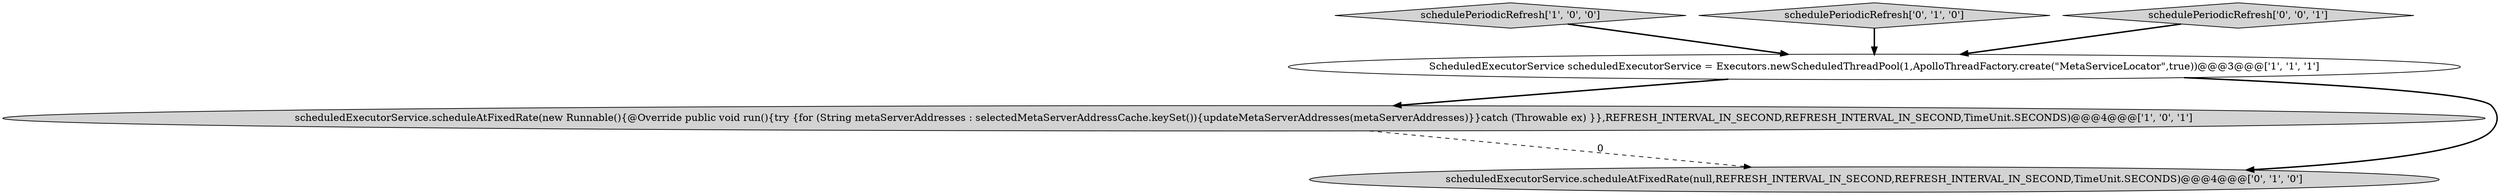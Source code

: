 digraph {
2 [style = filled, label = "scheduledExecutorService.scheduleAtFixedRate(new Runnable(){@Override public void run(){try {for (String metaServerAddresses : selectedMetaServerAddressCache.keySet()){updateMetaServerAddresses(metaServerAddresses)}}catch (Throwable ex) }},REFRESH_INTERVAL_IN_SECOND,REFRESH_INTERVAL_IN_SECOND,TimeUnit.SECONDS)@@@4@@@['1', '0', '1']", fillcolor = lightgray, shape = ellipse image = "AAA0AAABBB1BBB"];
0 [style = filled, label = "schedulePeriodicRefresh['1', '0', '0']", fillcolor = lightgray, shape = diamond image = "AAA0AAABBB1BBB"];
1 [style = filled, label = "ScheduledExecutorService scheduledExecutorService = Executors.newScheduledThreadPool(1,ApolloThreadFactory.create(\"MetaServiceLocator\",true))@@@3@@@['1', '1', '1']", fillcolor = white, shape = ellipse image = "AAA0AAABBB1BBB"];
4 [style = filled, label = "schedulePeriodicRefresh['0', '1', '0']", fillcolor = lightgray, shape = diamond image = "AAA0AAABBB2BBB"];
3 [style = filled, label = "scheduledExecutorService.scheduleAtFixedRate(null,REFRESH_INTERVAL_IN_SECOND,REFRESH_INTERVAL_IN_SECOND,TimeUnit.SECONDS)@@@4@@@['0', '1', '0']", fillcolor = lightgray, shape = ellipse image = "AAA1AAABBB2BBB"];
5 [style = filled, label = "schedulePeriodicRefresh['0', '0', '1']", fillcolor = lightgray, shape = diamond image = "AAA0AAABBB3BBB"];
1->3 [style = bold, label=""];
2->3 [style = dashed, label="0"];
1->2 [style = bold, label=""];
0->1 [style = bold, label=""];
4->1 [style = bold, label=""];
5->1 [style = bold, label=""];
}
